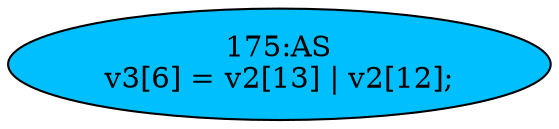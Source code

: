 strict digraph "" {
	node [label="\N"];
	"175:AS"	 [ast="<pyverilog.vparser.ast.Assign object at 0x7fee23010cd0>",
		def_var="['v3']",
		fillcolor=deepskyblue,
		label="175:AS
v3[6] = v2[13] | v2[12];",
		statements="[]",
		style=filled,
		typ=Assign,
		use_var="['v2', 'v2']"];
}
